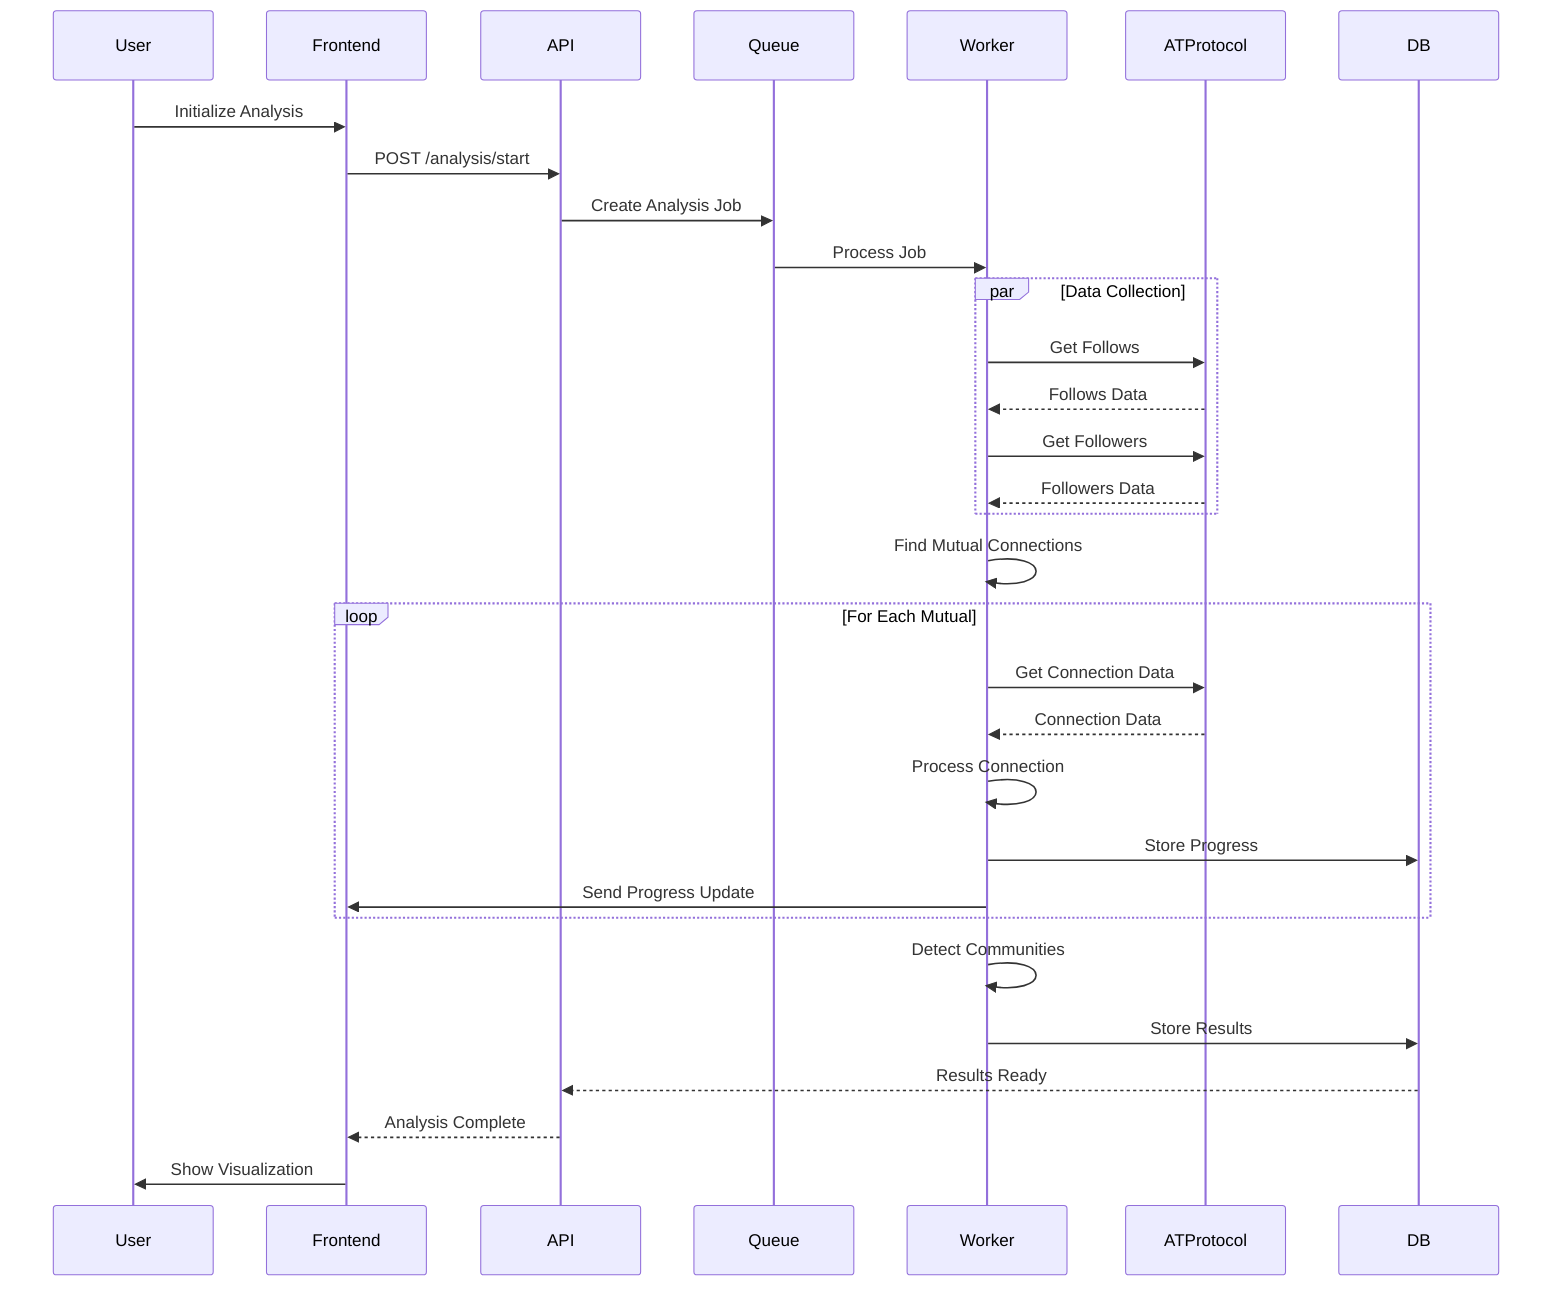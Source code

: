sequenceDiagram
    participant User
    participant Frontend
    participant API
    participant Queue
    participant Worker
    participant ATProtocol
    participant DB

    User->>Frontend: Initialize Analysis
    Frontend->>API: POST /analysis/start
    API->>Queue: Create Analysis Job
    Queue->>Worker: Process Job
    
    par Data Collection
        Worker->>ATProtocol: Get Follows
        ATProtocol-->>Worker: Follows Data
        Worker->>ATProtocol: Get Followers
        ATProtocol-->>Worker: Followers Data
    end

    Worker->>Worker: Find Mutual Connections
    
    loop For Each Mutual
        Worker->>ATProtocol: Get Connection Data
        ATProtocol-->>Worker: Connection Data
        Worker->>Worker: Process Connection
        Worker->>DB: Store Progress
        Worker->>Frontend: Send Progress Update
    end

    Worker->>Worker: Detect Communities
    Worker->>DB: Store Results
    DB-->>API: Results Ready
    API-->>Frontend: Analysis Complete
    Frontend->>User: Show Visualization